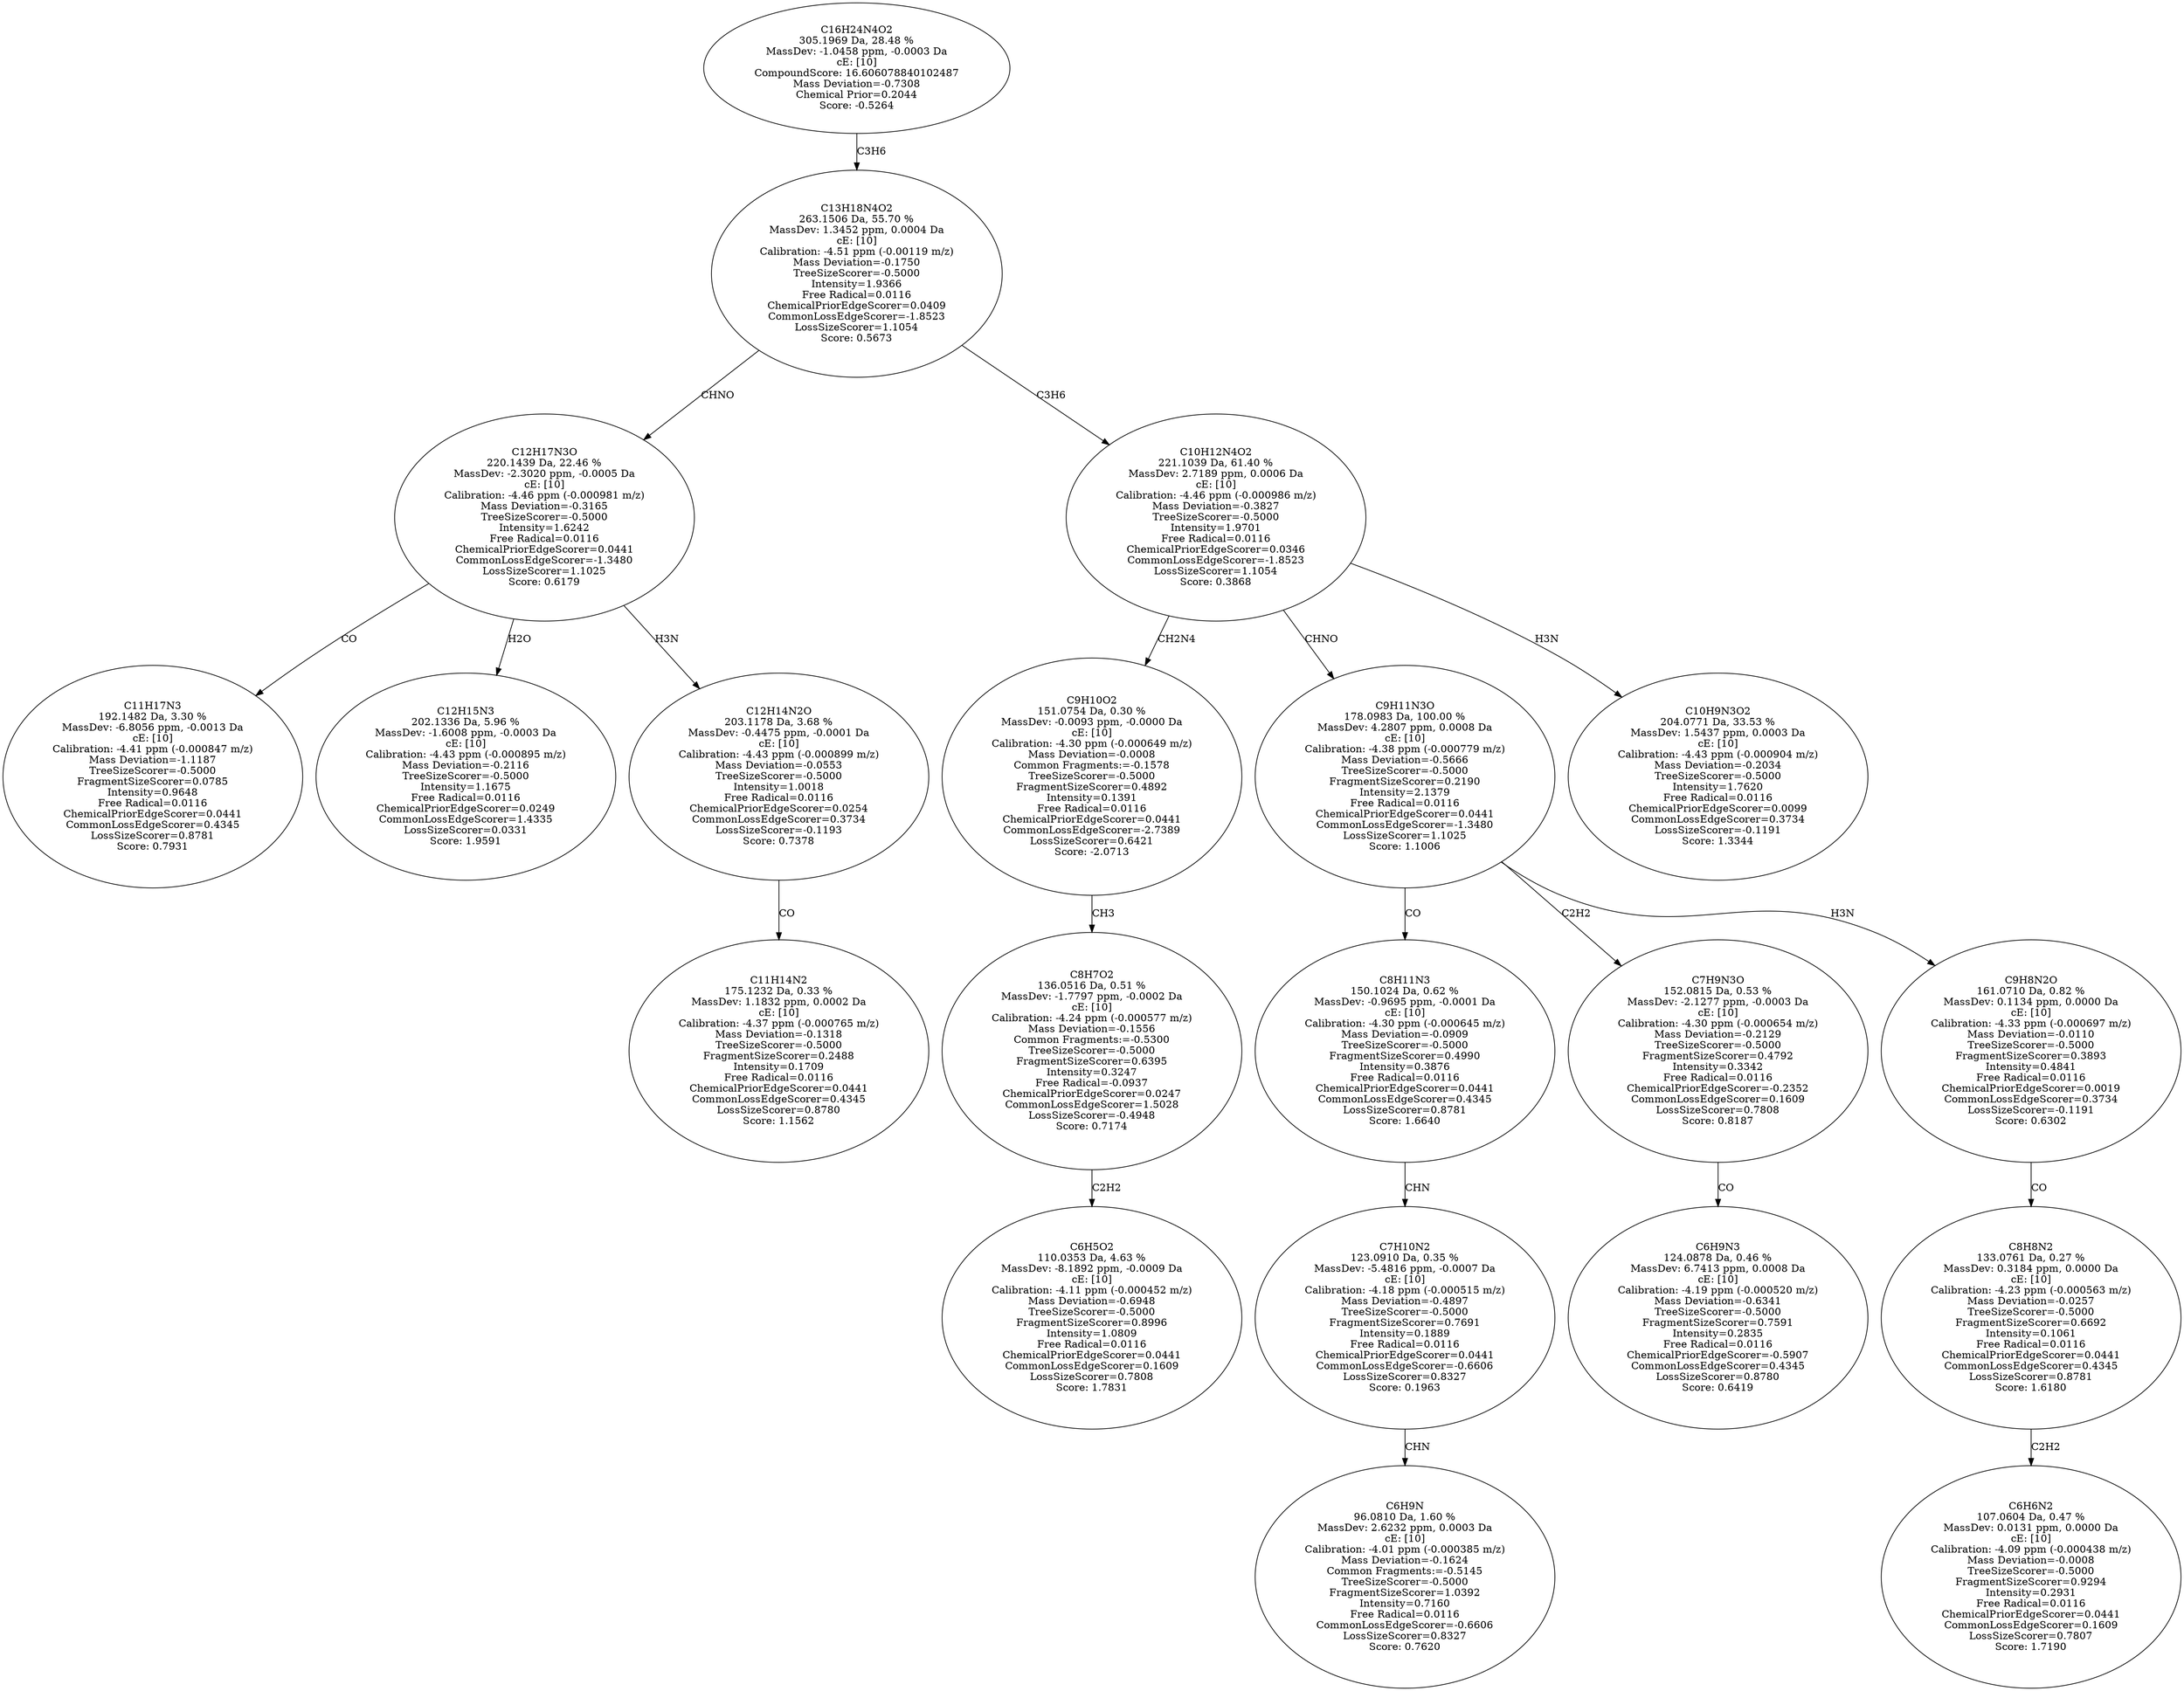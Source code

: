 strict digraph {
v1 [label="C11H17N3\n192.1482 Da, 3.30 %\nMassDev: -6.8056 ppm, -0.0013 Da\ncE: [10]\nCalibration: -4.41 ppm (-0.000847 m/z)\nMass Deviation=-1.1187\nTreeSizeScorer=-0.5000\nFragmentSizeScorer=0.0785\nIntensity=0.9648\nFree Radical=0.0116\nChemicalPriorEdgeScorer=0.0441\nCommonLossEdgeScorer=0.4345\nLossSizeScorer=0.8781\nScore: 0.7931"];
v2 [label="C12H15N3\n202.1336 Da, 5.96 %\nMassDev: -1.6008 ppm, -0.0003 Da\ncE: [10]\nCalibration: -4.43 ppm (-0.000895 m/z)\nMass Deviation=-0.2116\nTreeSizeScorer=-0.5000\nIntensity=1.1675\nFree Radical=0.0116\nChemicalPriorEdgeScorer=0.0249\nCommonLossEdgeScorer=1.4335\nLossSizeScorer=0.0331\nScore: 1.9591"];
v3 [label="C11H14N2\n175.1232 Da, 0.33 %\nMassDev: 1.1832 ppm, 0.0002 Da\ncE: [10]\nCalibration: -4.37 ppm (-0.000765 m/z)\nMass Deviation=-0.1318\nTreeSizeScorer=-0.5000\nFragmentSizeScorer=0.2488\nIntensity=0.1709\nFree Radical=0.0116\nChemicalPriorEdgeScorer=0.0441\nCommonLossEdgeScorer=0.4345\nLossSizeScorer=0.8780\nScore: 1.1562"];
v4 [label="C12H14N2O\n203.1178 Da, 3.68 %\nMassDev: -0.4475 ppm, -0.0001 Da\ncE: [10]\nCalibration: -4.43 ppm (-0.000899 m/z)\nMass Deviation=-0.0553\nTreeSizeScorer=-0.5000\nIntensity=1.0018\nFree Radical=0.0116\nChemicalPriorEdgeScorer=0.0254\nCommonLossEdgeScorer=0.3734\nLossSizeScorer=-0.1193\nScore: 0.7378"];
v5 [label="C12H17N3O\n220.1439 Da, 22.46 %\nMassDev: -2.3020 ppm, -0.0005 Da\ncE: [10]\nCalibration: -4.46 ppm (-0.000981 m/z)\nMass Deviation=-0.3165\nTreeSizeScorer=-0.5000\nIntensity=1.6242\nFree Radical=0.0116\nChemicalPriorEdgeScorer=0.0441\nCommonLossEdgeScorer=-1.3480\nLossSizeScorer=1.1025\nScore: 0.6179"];
v6 [label="C6H5O2\n110.0353 Da, 4.63 %\nMassDev: -8.1892 ppm, -0.0009 Da\ncE: [10]\nCalibration: -4.11 ppm (-0.000452 m/z)\nMass Deviation=-0.6948\nTreeSizeScorer=-0.5000\nFragmentSizeScorer=0.8996\nIntensity=1.0809\nFree Radical=0.0116\nChemicalPriorEdgeScorer=0.0441\nCommonLossEdgeScorer=0.1609\nLossSizeScorer=0.7808\nScore: 1.7831"];
v7 [label="C8H7O2\n136.0516 Da, 0.51 %\nMassDev: -1.7797 ppm, -0.0002 Da\ncE: [10]\nCalibration: -4.24 ppm (-0.000577 m/z)\nMass Deviation=-0.1556\nCommon Fragments:=-0.5300\nTreeSizeScorer=-0.5000\nFragmentSizeScorer=0.6395\nIntensity=0.3247\nFree Radical=-0.0937\nChemicalPriorEdgeScorer=0.0247\nCommonLossEdgeScorer=1.5028\nLossSizeScorer=-0.4948\nScore: 0.7174"];
v8 [label="C9H10O2\n151.0754 Da, 0.30 %\nMassDev: -0.0093 ppm, -0.0000 Da\ncE: [10]\nCalibration: -4.30 ppm (-0.000649 m/z)\nMass Deviation=-0.0008\nCommon Fragments:=-0.1578\nTreeSizeScorer=-0.5000\nFragmentSizeScorer=0.4892\nIntensity=0.1391\nFree Radical=0.0116\nChemicalPriorEdgeScorer=0.0441\nCommonLossEdgeScorer=-2.7389\nLossSizeScorer=0.6421\nScore: -2.0713"];
v9 [label="C6H9N\n96.0810 Da, 1.60 %\nMassDev: 2.6232 ppm, 0.0003 Da\ncE: [10]\nCalibration: -4.01 ppm (-0.000385 m/z)\nMass Deviation=-0.1624\nCommon Fragments:=-0.5145\nTreeSizeScorer=-0.5000\nFragmentSizeScorer=1.0392\nIntensity=0.7160\nFree Radical=0.0116\nCommonLossEdgeScorer=-0.6606\nLossSizeScorer=0.8327\nScore: 0.7620"];
v10 [label="C7H10N2\n123.0910 Da, 0.35 %\nMassDev: -5.4816 ppm, -0.0007 Da\ncE: [10]\nCalibration: -4.18 ppm (-0.000515 m/z)\nMass Deviation=-0.4897\nTreeSizeScorer=-0.5000\nFragmentSizeScorer=0.7691\nIntensity=0.1889\nFree Radical=0.0116\nChemicalPriorEdgeScorer=0.0441\nCommonLossEdgeScorer=-0.6606\nLossSizeScorer=0.8327\nScore: 0.1963"];
v11 [label="C8H11N3\n150.1024 Da, 0.62 %\nMassDev: -0.9695 ppm, -0.0001 Da\ncE: [10]\nCalibration: -4.30 ppm (-0.000645 m/z)\nMass Deviation=-0.0909\nTreeSizeScorer=-0.5000\nFragmentSizeScorer=0.4990\nIntensity=0.3876\nFree Radical=0.0116\nChemicalPriorEdgeScorer=0.0441\nCommonLossEdgeScorer=0.4345\nLossSizeScorer=0.8781\nScore: 1.6640"];
v12 [label="C6H9N3\n124.0878 Da, 0.46 %\nMassDev: 6.7413 ppm, 0.0008 Da\ncE: [10]\nCalibration: -4.19 ppm (-0.000520 m/z)\nMass Deviation=-0.6341\nTreeSizeScorer=-0.5000\nFragmentSizeScorer=0.7591\nIntensity=0.2835\nFree Radical=0.0116\nChemicalPriorEdgeScorer=-0.5907\nCommonLossEdgeScorer=0.4345\nLossSizeScorer=0.8780\nScore: 0.6419"];
v13 [label="C7H9N3O\n152.0815 Da, 0.53 %\nMassDev: -2.1277 ppm, -0.0003 Da\ncE: [10]\nCalibration: -4.30 ppm (-0.000654 m/z)\nMass Deviation=-0.2129\nTreeSizeScorer=-0.5000\nFragmentSizeScorer=0.4792\nIntensity=0.3342\nFree Radical=0.0116\nChemicalPriorEdgeScorer=-0.2352\nCommonLossEdgeScorer=0.1609\nLossSizeScorer=0.7808\nScore: 0.8187"];
v14 [label="C6H6N2\n107.0604 Da, 0.47 %\nMassDev: 0.0131 ppm, 0.0000 Da\ncE: [10]\nCalibration: -4.09 ppm (-0.000438 m/z)\nMass Deviation=-0.0008\nTreeSizeScorer=-0.5000\nFragmentSizeScorer=0.9294\nIntensity=0.2931\nFree Radical=0.0116\nChemicalPriorEdgeScorer=0.0441\nCommonLossEdgeScorer=0.1609\nLossSizeScorer=0.7807\nScore: 1.7190"];
v15 [label="C8H8N2\n133.0761 Da, 0.27 %\nMassDev: 0.3184 ppm, 0.0000 Da\ncE: [10]\nCalibration: -4.23 ppm (-0.000563 m/z)\nMass Deviation=-0.0257\nTreeSizeScorer=-0.5000\nFragmentSizeScorer=0.6692\nIntensity=0.1061\nFree Radical=0.0116\nChemicalPriorEdgeScorer=0.0441\nCommonLossEdgeScorer=0.4345\nLossSizeScorer=0.8781\nScore: 1.6180"];
v16 [label="C9H8N2O\n161.0710 Da, 0.82 %\nMassDev: 0.1134 ppm, 0.0000 Da\ncE: [10]\nCalibration: -4.33 ppm (-0.000697 m/z)\nMass Deviation=-0.0110\nTreeSizeScorer=-0.5000\nFragmentSizeScorer=0.3893\nIntensity=0.4841\nFree Radical=0.0116\nChemicalPriorEdgeScorer=0.0019\nCommonLossEdgeScorer=0.3734\nLossSizeScorer=-0.1191\nScore: 0.6302"];
v17 [label="C9H11N3O\n178.0983 Da, 100.00 %\nMassDev: 4.2807 ppm, 0.0008 Da\ncE: [10]\nCalibration: -4.38 ppm (-0.000779 m/z)\nMass Deviation=-0.5666\nTreeSizeScorer=-0.5000\nFragmentSizeScorer=0.2190\nIntensity=2.1379\nFree Radical=0.0116\nChemicalPriorEdgeScorer=0.0441\nCommonLossEdgeScorer=-1.3480\nLossSizeScorer=1.1025\nScore: 1.1006"];
v18 [label="C10H9N3O2\n204.0771 Da, 33.53 %\nMassDev: 1.5437 ppm, 0.0003 Da\ncE: [10]\nCalibration: -4.43 ppm (-0.000904 m/z)\nMass Deviation=-0.2034\nTreeSizeScorer=-0.5000\nIntensity=1.7620\nFree Radical=0.0116\nChemicalPriorEdgeScorer=0.0099\nCommonLossEdgeScorer=0.3734\nLossSizeScorer=-0.1191\nScore: 1.3344"];
v19 [label="C10H12N4O2\n221.1039 Da, 61.40 %\nMassDev: 2.7189 ppm, 0.0006 Da\ncE: [10]\nCalibration: -4.46 ppm (-0.000986 m/z)\nMass Deviation=-0.3827\nTreeSizeScorer=-0.5000\nIntensity=1.9701\nFree Radical=0.0116\nChemicalPriorEdgeScorer=0.0346\nCommonLossEdgeScorer=-1.8523\nLossSizeScorer=1.1054\nScore: 0.3868"];
v20 [label="C13H18N4O2\n263.1506 Da, 55.70 %\nMassDev: 1.3452 ppm, 0.0004 Da\ncE: [10]\nCalibration: -4.51 ppm (-0.00119 m/z)\nMass Deviation=-0.1750\nTreeSizeScorer=-0.5000\nIntensity=1.9366\nFree Radical=0.0116\nChemicalPriorEdgeScorer=0.0409\nCommonLossEdgeScorer=-1.8523\nLossSizeScorer=1.1054\nScore: 0.5673"];
v21 [label="C16H24N4O2\n305.1969 Da, 28.48 %\nMassDev: -1.0458 ppm, -0.0003 Da\ncE: [10]\nCompoundScore: 16.606078840102487\nMass Deviation=-0.7308\nChemical Prior=0.2044\nScore: -0.5264"];
v5 -> v1 [label="CO"];
v5 -> v2 [label="H2O"];
v4 -> v3 [label="CO"];
v5 -> v4 [label="H3N"];
v20 -> v5 [label="CHNO"];
v7 -> v6 [label="C2H2"];
v8 -> v7 [label="CH3"];
v19 -> v8 [label="CH2N4"];
v10 -> v9 [label="CHN"];
v11 -> v10 [label="CHN"];
v17 -> v11 [label="CO"];
v13 -> v12 [label="CO"];
v17 -> v13 [label="C2H2"];
v15 -> v14 [label="C2H2"];
v16 -> v15 [label="CO"];
v17 -> v16 [label="H3N"];
v19 -> v17 [label="CHNO"];
v19 -> v18 [label="H3N"];
v20 -> v19 [label="C3H6"];
v21 -> v20 [label="C3H6"];
}